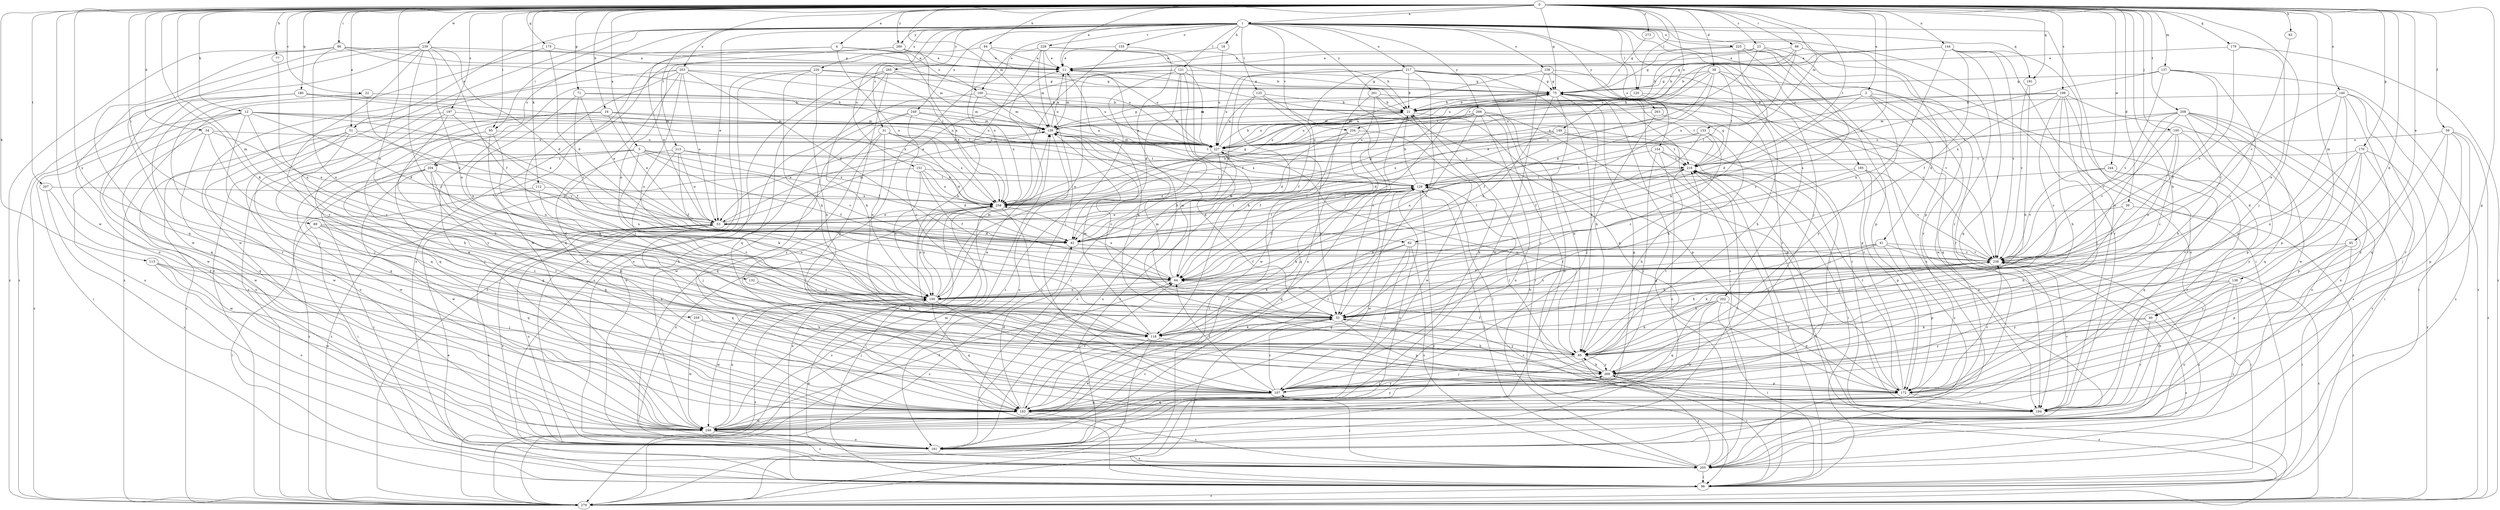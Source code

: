 strict digraph  {
0;
1;
2;
4;
5;
11;
12;
16;
18;
21;
22;
23;
31;
32;
34;
38;
39;
40;
41;
42;
45;
51;
53;
59;
62;
64;
71;
75;
77;
83;
84;
85;
86;
88;
89;
95;
96;
100;
107;
112;
113;
118;
120;
121;
125;
129;
132;
133;
137;
138;
139;
140;
144;
149;
150;
151;
154;
155;
156;
160;
161;
170;
172;
175;
179;
180;
181;
183;
185;
194;
197;
198;
202;
204;
205;
207;
208;
213;
216;
217;
220;
225;
227;
228;
234;
238;
239;
244;
248;
249;
253;
258;
259;
260;
261;
263;
265;
266;
268;
273;
279;
0 -> 1  [label=a];
0 -> 2  [label=a];
0 -> 4  [label=a];
0 -> 5  [label=a];
0 -> 11  [label=a];
0 -> 12  [label=b];
0 -> 16  [label=b];
0 -> 22  [label=c];
0 -> 23  [label=c];
0 -> 34  [label=d];
0 -> 38  [label=d];
0 -> 39  [label=d];
0 -> 40  [label=d];
0 -> 45  [label=e];
0 -> 51  [label=e];
0 -> 59  [label=f];
0 -> 62  [label=f];
0 -> 71  [label=g];
0 -> 75  [label=g];
0 -> 77  [label=h];
0 -> 83  [label=h];
0 -> 84  [label=h];
0 -> 85  [label=h];
0 -> 86  [label=i];
0 -> 88  [label=i];
0 -> 89  [label=i];
0 -> 95  [label=i];
0 -> 100  [label=j];
0 -> 107  [label=j];
0 -> 112  [label=k];
0 -> 113  [label=k];
0 -> 118  [label=k];
0 -> 120  [label=l];
0 -> 132  [label=m];
0 -> 133  [label=m];
0 -> 137  [label=m];
0 -> 138  [label=m];
0 -> 139  [label=m];
0 -> 140  [label=n];
0 -> 144  [label=n];
0 -> 149  [label=n];
0 -> 150  [label=n];
0 -> 170  [label=p];
0 -> 172  [label=p];
0 -> 175  [label=q];
0 -> 179  [label=q];
0 -> 180  [label=q];
0 -> 181  [label=q];
0 -> 197  [label=s];
0 -> 198  [label=s];
0 -> 207  [label=t];
0 -> 208  [label=t];
0 -> 213  [label=t];
0 -> 216  [label=t];
0 -> 239  [label=w];
0 -> 244  [label=w];
0 -> 248  [label=w];
0 -> 259  [label=y];
0 -> 260  [label=y];
0 -> 273  [label=z];
1 -> 18  [label=b];
1 -> 31  [label=c];
1 -> 51  [label=e];
1 -> 53  [label=e];
1 -> 95  [label=i];
1 -> 96  [label=i];
1 -> 107  [label=j];
1 -> 120  [label=l];
1 -> 121  [label=l];
1 -> 125  [label=l];
1 -> 151  [label=o];
1 -> 154  [label=o];
1 -> 155  [label=o];
1 -> 156  [label=o];
1 -> 160  [label=o];
1 -> 172  [label=p];
1 -> 181  [label=q];
1 -> 185  [label=r];
1 -> 194  [label=r];
1 -> 202  [label=s];
1 -> 204  [label=s];
1 -> 217  [label=u];
1 -> 220  [label=u];
1 -> 225  [label=u];
1 -> 228  [label=v];
1 -> 234  [label=v];
1 -> 249  [label=x];
1 -> 253  [label=x];
1 -> 260  [label=y];
1 -> 261  [label=y];
1 -> 263  [label=y];
1 -> 265  [label=y];
1 -> 266  [label=y];
1 -> 279  [label=z];
2 -> 21  [label=b];
2 -> 40  [label=d];
2 -> 41  [label=d];
2 -> 42  [label=d];
2 -> 183  [label=q];
2 -> 227  [label=u];
2 -> 234  [label=v];
2 -> 268  [label=y];
4 -> 11  [label=a];
4 -> 53  [label=e];
4 -> 139  [label=m];
4 -> 160  [label=o];
4 -> 248  [label=w];
4 -> 258  [label=x];
5 -> 62  [label=f];
5 -> 64  [label=f];
5 -> 150  [label=n];
5 -> 183  [label=q];
5 -> 204  [label=s];
5 -> 238  [label=v];
5 -> 248  [label=w];
5 -> 258  [label=x];
11 -> 75  [label=g];
11 -> 139  [label=m];
11 -> 216  [label=t];
12 -> 32  [label=c];
12 -> 42  [label=d];
12 -> 53  [label=e];
12 -> 96  [label=i];
12 -> 107  [label=j];
12 -> 139  [label=m];
12 -> 161  [label=o];
12 -> 227  [label=u];
12 -> 279  [label=z];
16 -> 53  [label=e];
16 -> 139  [label=m];
16 -> 183  [label=q];
16 -> 227  [label=u];
16 -> 268  [label=y];
18 -> 11  [label=a];
18 -> 227  [label=u];
21 -> 139  [label=m];
21 -> 172  [label=p];
21 -> 183  [label=q];
21 -> 227  [label=u];
22 -> 21  [label=b];
22 -> 42  [label=d];
22 -> 107  [label=j];
23 -> 11  [label=a];
23 -> 21  [label=b];
23 -> 32  [label=c];
23 -> 238  [label=v];
23 -> 258  [label=x];
31 -> 42  [label=d];
31 -> 150  [label=n];
31 -> 183  [label=q];
31 -> 227  [label=u];
31 -> 258  [label=x];
31 -> 268  [label=y];
32 -> 96  [label=i];
32 -> 118  [label=k];
32 -> 139  [label=m];
32 -> 172  [label=p];
32 -> 238  [label=v];
32 -> 268  [label=y];
34 -> 53  [label=e];
34 -> 85  [label=h];
34 -> 183  [label=q];
34 -> 227  [label=u];
34 -> 248  [label=w];
38 -> 42  [label=d];
38 -> 53  [label=e];
38 -> 75  [label=g];
38 -> 194  [label=r];
38 -> 216  [label=t];
38 -> 227  [label=u];
38 -> 248  [label=w];
38 -> 258  [label=x];
39 -> 53  [label=e];
39 -> 85  [label=h];
39 -> 279  [label=z];
40 -> 118  [label=k];
40 -> 194  [label=r];
40 -> 205  [label=s];
40 -> 268  [label=y];
41 -> 32  [label=c];
41 -> 85  [label=h];
41 -> 96  [label=i];
41 -> 118  [label=k];
41 -> 172  [label=p];
41 -> 238  [label=v];
42 -> 129  [label=l];
42 -> 216  [label=t];
42 -> 238  [label=v];
42 -> 279  [label=z];
45 -> 96  [label=i];
45 -> 172  [label=p];
45 -> 238  [label=v];
45 -> 268  [label=y];
51 -> 107  [label=j];
51 -> 161  [label=o];
51 -> 183  [label=q];
51 -> 227  [label=u];
51 -> 238  [label=v];
51 -> 248  [label=w];
53 -> 42  [label=d];
53 -> 75  [label=g];
53 -> 96  [label=i];
53 -> 129  [label=l];
53 -> 139  [label=m];
53 -> 161  [label=o];
53 -> 183  [label=q];
53 -> 205  [label=s];
59 -> 107  [label=j];
59 -> 172  [label=p];
59 -> 205  [label=s];
59 -> 227  [label=u];
59 -> 268  [label=y];
59 -> 279  [label=z];
62 -> 64  [label=f];
62 -> 107  [label=j];
62 -> 118  [label=k];
62 -> 183  [label=q];
62 -> 205  [label=s];
62 -> 238  [label=v];
64 -> 139  [label=m];
64 -> 150  [label=n];
64 -> 258  [label=x];
71 -> 21  [label=b];
71 -> 53  [label=e];
71 -> 139  [label=m];
71 -> 150  [label=n];
71 -> 238  [label=v];
75 -> 21  [label=b];
75 -> 85  [label=h];
75 -> 96  [label=i];
75 -> 139  [label=m];
75 -> 150  [label=n];
75 -> 161  [label=o];
75 -> 216  [label=t];
75 -> 227  [label=u];
77 -> 150  [label=n];
83 -> 238  [label=v];
84 -> 11  [label=a];
84 -> 21  [label=b];
84 -> 150  [label=n];
84 -> 227  [label=u];
84 -> 258  [label=x];
85 -> 11  [label=a];
85 -> 64  [label=f];
85 -> 96  [label=i];
85 -> 107  [label=j];
85 -> 227  [label=u];
85 -> 268  [label=y];
86 -> 11  [label=a];
86 -> 129  [label=l];
86 -> 150  [label=n];
86 -> 183  [label=q];
86 -> 227  [label=u];
86 -> 279  [label=z];
88 -> 11  [label=a];
88 -> 21  [label=b];
88 -> 194  [label=r];
88 -> 227  [label=u];
88 -> 258  [label=x];
89 -> 32  [label=c];
89 -> 42  [label=d];
89 -> 96  [label=i];
89 -> 183  [label=q];
89 -> 268  [label=y];
95 -> 118  [label=k];
95 -> 150  [label=n];
95 -> 161  [label=o];
95 -> 194  [label=r];
95 -> 227  [label=u];
96 -> 53  [label=e];
96 -> 216  [label=t];
96 -> 258  [label=x];
96 -> 279  [label=z];
100 -> 32  [label=c];
100 -> 150  [label=n];
100 -> 161  [label=o];
100 -> 205  [label=s];
100 -> 227  [label=u];
100 -> 238  [label=v];
107 -> 21  [label=b];
107 -> 32  [label=c];
107 -> 64  [label=f];
107 -> 183  [label=q];
107 -> 268  [label=y];
112 -> 32  [label=c];
112 -> 96  [label=i];
112 -> 258  [label=x];
113 -> 64  [label=f];
113 -> 107  [label=j];
113 -> 161  [label=o];
113 -> 248  [label=w];
118 -> 85  [label=h];
118 -> 139  [label=m];
118 -> 248  [label=w];
118 -> 279  [label=z];
120 -> 21  [label=b];
120 -> 64  [label=f];
120 -> 85  [label=h];
121 -> 32  [label=c];
121 -> 42  [label=d];
121 -> 53  [label=e];
121 -> 75  [label=g];
121 -> 96  [label=i];
121 -> 150  [label=n];
121 -> 227  [label=u];
121 -> 279  [label=z];
125 -> 21  [label=b];
125 -> 32  [label=c];
125 -> 64  [label=f];
125 -> 227  [label=u];
125 -> 279  [label=z];
129 -> 11  [label=a];
129 -> 21  [label=b];
129 -> 42  [label=d];
129 -> 64  [label=f];
129 -> 118  [label=k];
129 -> 161  [label=o];
129 -> 183  [label=q];
129 -> 248  [label=w];
129 -> 258  [label=x];
129 -> 279  [label=z];
132 -> 118  [label=k];
132 -> 150  [label=n];
133 -> 32  [label=c];
133 -> 64  [label=f];
133 -> 118  [label=k];
133 -> 227  [label=u];
133 -> 258  [label=x];
137 -> 32  [label=c];
137 -> 64  [label=f];
137 -> 75  [label=g];
137 -> 216  [label=t];
137 -> 238  [label=v];
137 -> 279  [label=z];
138 -> 150  [label=n];
138 -> 161  [label=o];
138 -> 194  [label=r];
138 -> 205  [label=s];
138 -> 268  [label=y];
139 -> 11  [label=a];
139 -> 32  [label=c];
139 -> 53  [label=e];
139 -> 75  [label=g];
139 -> 161  [label=o];
139 -> 216  [label=t];
139 -> 227  [label=u];
140 -> 21  [label=b];
140 -> 96  [label=i];
140 -> 172  [label=p];
140 -> 183  [label=q];
140 -> 194  [label=r];
140 -> 238  [label=v];
140 -> 268  [label=y];
144 -> 11  [label=a];
144 -> 21  [label=b];
144 -> 64  [label=f];
144 -> 75  [label=g];
144 -> 150  [label=n];
144 -> 161  [label=o];
144 -> 183  [label=q];
144 -> 194  [label=r];
144 -> 238  [label=v];
149 -> 42  [label=d];
149 -> 107  [label=j];
149 -> 216  [label=t];
149 -> 227  [label=u];
149 -> 258  [label=x];
150 -> 32  [label=c];
150 -> 107  [label=j];
150 -> 139  [label=m];
150 -> 183  [label=q];
150 -> 248  [label=w];
150 -> 258  [label=x];
150 -> 279  [label=z];
151 -> 42  [label=d];
151 -> 64  [label=f];
151 -> 129  [label=l];
151 -> 150  [label=n];
151 -> 258  [label=x];
151 -> 279  [label=z];
154 -> 96  [label=i];
154 -> 107  [label=j];
154 -> 129  [label=l];
154 -> 161  [label=o];
154 -> 216  [label=t];
155 -> 11  [label=a];
155 -> 64  [label=f];
155 -> 258  [label=x];
156 -> 75  [label=g];
156 -> 194  [label=r];
156 -> 205  [label=s];
156 -> 248  [label=w];
156 -> 258  [label=x];
160 -> 21  [label=b];
160 -> 139  [label=m];
160 -> 205  [label=s];
160 -> 258  [label=x];
161 -> 205  [label=s];
161 -> 216  [label=t];
161 -> 227  [label=u];
161 -> 258  [label=x];
170 -> 150  [label=n];
170 -> 172  [label=p];
170 -> 205  [label=s];
170 -> 216  [label=t];
170 -> 268  [label=y];
170 -> 279  [label=z];
172 -> 32  [label=c];
172 -> 75  [label=g];
172 -> 183  [label=q];
172 -> 194  [label=r];
172 -> 216  [label=t];
172 -> 238  [label=v];
175 -> 11  [label=a];
175 -> 42  [label=d];
175 -> 279  [label=z];
179 -> 11  [label=a];
179 -> 150  [label=n];
179 -> 238  [label=v];
179 -> 279  [label=z];
180 -> 21  [label=b];
180 -> 129  [label=l];
180 -> 183  [label=q];
180 -> 194  [label=r];
180 -> 248  [label=w];
180 -> 258  [label=x];
181 -> 85  [label=h];
181 -> 238  [label=v];
183 -> 42  [label=d];
183 -> 64  [label=f];
183 -> 75  [label=g];
183 -> 129  [label=l];
183 -> 205  [label=s];
183 -> 248  [label=w];
183 -> 268  [label=y];
185 -> 32  [label=c];
185 -> 129  [label=l];
185 -> 172  [label=p];
185 -> 205  [label=s];
185 -> 238  [label=v];
194 -> 129  [label=l];
194 -> 216  [label=t];
194 -> 238  [label=v];
197 -> 64  [label=f];
197 -> 85  [label=h];
197 -> 139  [label=m];
197 -> 183  [label=q];
197 -> 279  [label=z];
198 -> 21  [label=b];
198 -> 32  [label=c];
198 -> 85  [label=h];
198 -> 107  [label=j];
198 -> 129  [label=l];
198 -> 194  [label=r];
198 -> 248  [label=w];
198 -> 258  [label=x];
202 -> 32  [label=c];
202 -> 85  [label=h];
202 -> 96  [label=i];
202 -> 172  [label=p];
202 -> 183  [label=q];
202 -> 248  [label=w];
204 -> 85  [label=h];
204 -> 96  [label=i];
204 -> 107  [label=j];
204 -> 129  [label=l];
204 -> 183  [label=q];
204 -> 248  [label=w];
204 -> 279  [label=z];
205 -> 21  [label=b];
205 -> 75  [label=g];
205 -> 96  [label=i];
205 -> 107  [label=j];
205 -> 129  [label=l];
205 -> 150  [label=n];
205 -> 268  [label=y];
207 -> 205  [label=s];
207 -> 248  [label=w];
207 -> 258  [label=x];
208 -> 85  [label=h];
208 -> 96  [label=i];
208 -> 139  [label=m];
208 -> 150  [label=n];
208 -> 161  [label=o];
208 -> 172  [label=p];
208 -> 183  [label=q];
208 -> 216  [label=t];
208 -> 238  [label=v];
213 -> 53  [label=e];
213 -> 64  [label=f];
213 -> 118  [label=k];
213 -> 172  [label=p];
213 -> 216  [label=t];
213 -> 258  [label=x];
216 -> 75  [label=g];
216 -> 85  [label=h];
216 -> 118  [label=k];
216 -> 129  [label=l];
217 -> 21  [label=b];
217 -> 32  [label=c];
217 -> 42  [label=d];
217 -> 75  [label=g];
217 -> 85  [label=h];
217 -> 96  [label=i];
217 -> 118  [label=k];
217 -> 161  [label=o];
217 -> 227  [label=u];
217 -> 238  [label=v];
220 -> 75  [label=g];
220 -> 85  [label=h];
220 -> 118  [label=k];
220 -> 161  [label=o];
220 -> 258  [label=x];
220 -> 279  [label=z];
225 -> 11  [label=a];
225 -> 75  [label=g];
225 -> 118  [label=k];
225 -> 172  [label=p];
225 -> 194  [label=r];
225 -> 205  [label=s];
227 -> 21  [label=b];
227 -> 32  [label=c];
227 -> 42  [label=d];
227 -> 139  [label=m];
227 -> 161  [label=o];
227 -> 216  [label=t];
228 -> 11  [label=a];
228 -> 21  [label=b];
228 -> 85  [label=h];
228 -> 107  [label=j];
228 -> 118  [label=k];
228 -> 139  [label=m];
228 -> 161  [label=o];
234 -> 42  [label=d];
234 -> 64  [label=f];
234 -> 227  [label=u];
234 -> 248  [label=w];
238 -> 64  [label=f];
238 -> 85  [label=h];
238 -> 118  [label=k];
238 -> 205  [label=s];
238 -> 279  [label=z];
239 -> 11  [label=a];
239 -> 32  [label=c];
239 -> 42  [label=d];
239 -> 64  [label=f];
239 -> 150  [label=n];
239 -> 161  [label=o];
239 -> 248  [label=w];
239 -> 268  [label=y];
239 -> 279  [label=z];
244 -> 129  [label=l];
244 -> 183  [label=q];
244 -> 194  [label=r];
244 -> 238  [label=v];
248 -> 11  [label=a];
248 -> 32  [label=c];
248 -> 64  [label=f];
248 -> 150  [label=n];
248 -> 161  [label=o];
248 -> 205  [label=s];
248 -> 238  [label=v];
249 -> 32  [label=c];
249 -> 139  [label=m];
249 -> 161  [label=o];
249 -> 227  [label=u];
249 -> 248  [label=w];
253 -> 42  [label=d];
253 -> 53  [label=e];
253 -> 75  [label=g];
253 -> 107  [label=j];
253 -> 150  [label=n];
253 -> 183  [label=q];
253 -> 227  [label=u];
253 -> 248  [label=w];
253 -> 279  [label=z];
258 -> 53  [label=e];
258 -> 75  [label=g];
258 -> 96  [label=i];
258 -> 129  [label=l];
258 -> 150  [label=n];
258 -> 268  [label=y];
258 -> 279  [label=z];
259 -> 107  [label=j];
259 -> 118  [label=k];
259 -> 248  [label=w];
260 -> 11  [label=a];
260 -> 205  [label=s];
260 -> 248  [label=w];
260 -> 258  [label=x];
261 -> 21  [label=b];
261 -> 172  [label=p];
261 -> 238  [label=v];
261 -> 248  [label=w];
261 -> 279  [label=z];
263 -> 107  [label=j];
263 -> 139  [label=m];
263 -> 194  [label=r];
265 -> 75  [label=g];
265 -> 118  [label=k];
265 -> 161  [label=o];
265 -> 172  [label=p];
265 -> 183  [label=q];
265 -> 227  [label=u];
266 -> 64  [label=f];
266 -> 85  [label=h];
266 -> 139  [label=m];
266 -> 150  [label=n];
266 -> 161  [label=o];
266 -> 172  [label=p];
266 -> 194  [label=r];
266 -> 227  [label=u];
266 -> 258  [label=x];
268 -> 85  [label=h];
268 -> 107  [label=j];
268 -> 129  [label=l];
268 -> 172  [label=p];
268 -> 216  [label=t];
268 -> 279  [label=z];
273 -> 75  [label=g];
279 -> 139  [label=m];
279 -> 216  [label=t];
}
